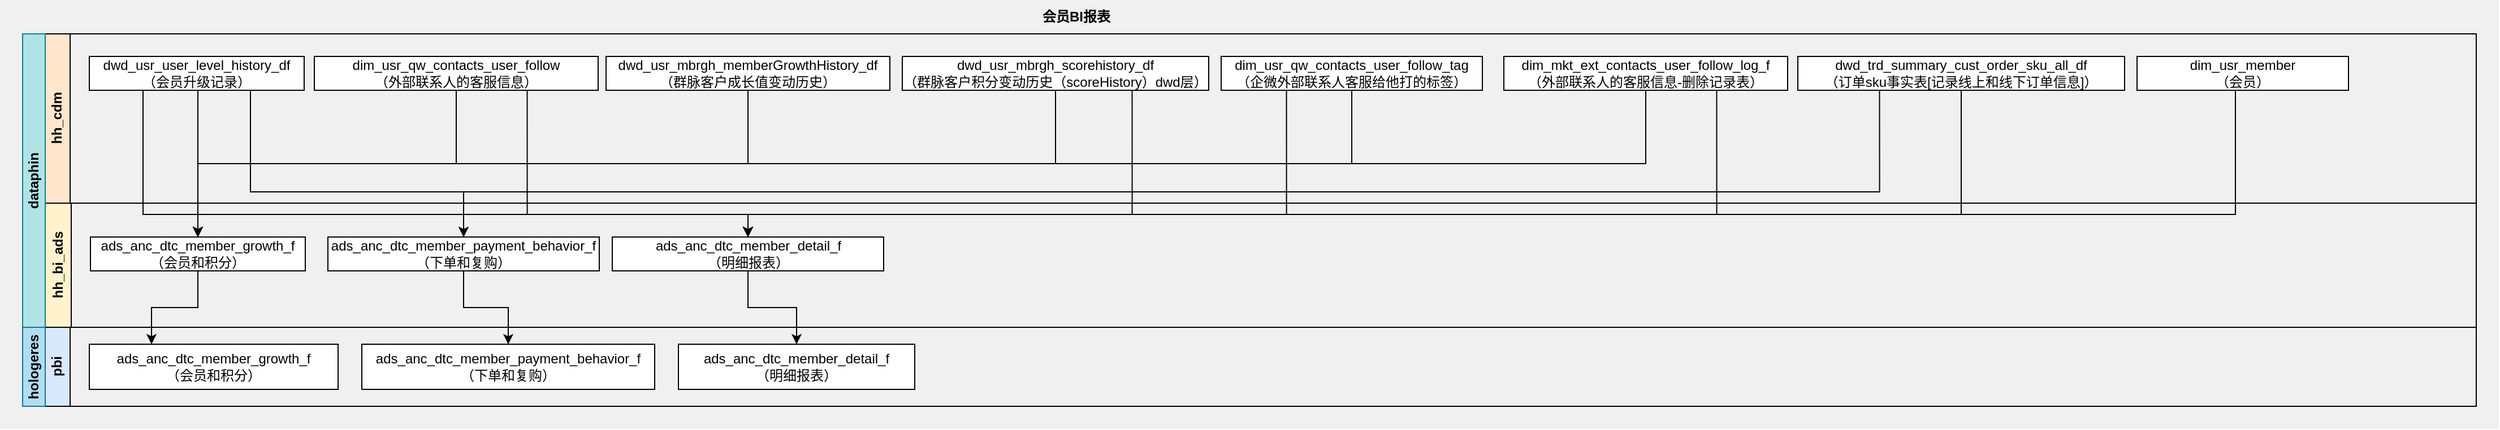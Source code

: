 <mxfile version="22.0.8" type="github">
  <diagram name="第 1 页" id="yU0wSqt5xm0Bpv5rsKml">
    <mxGraphModel dx="936" dy="474" grid="1" gridSize="10" guides="1" tooltips="1" connect="1" arrows="1" fold="1" page="1" pageScale="1" pageWidth="827" pageHeight="1169" math="0" shadow="0">
      <root>
        <mxCell id="0" />
        <mxCell id="1" parent="0" />
        <mxCell id="8uCemIRlxo18nO2lsWTb-1" value="" style="rounded=0;whiteSpace=wrap;html=1;fillColor=#F0F0F0;strokeColor=none;" vertex="1" parent="1">
          <mxGeometry x="40" y="30" width="2210" height="380" as="geometry" />
        </mxCell>
        <mxCell id="8uCemIRlxo18nO2lsWTb-2" value="hh_cdm" style="swimlane;horizontal=0;whiteSpace=wrap;html=1;startSize=23;collapsible=0;fillColor=#ffe6cc;strokeColor=default;" vertex="1" parent="1">
          <mxGeometry x="79" y="60" width="2151" height="150" as="geometry" />
        </mxCell>
        <mxCell id="8uCemIRlxo18nO2lsWTb-3" value="dwd_usr_user_level_history_df&lt;br&gt;（会员升级记录）" style="rounded=0;whiteSpace=wrap;html=1;" vertex="1" parent="8uCemIRlxo18nO2lsWTb-2">
          <mxGeometry x="40" y="20" width="190" height="30" as="geometry" />
        </mxCell>
        <mxCell id="8uCemIRlxo18nO2lsWTb-4" value="dim_usr_qw_contacts_user_follow&lt;br&gt;（外部联系人的客服信息）" style="rounded=0;whiteSpace=wrap;html=1;" vertex="1" parent="8uCemIRlxo18nO2lsWTb-2">
          <mxGeometry x="239" y="20" width="251" height="30" as="geometry" />
        </mxCell>
        <mxCell id="8uCemIRlxo18nO2lsWTb-5" value="dwd_usr_mbrgh_scorehistory_df&lt;br&gt;（群脉客户积分变动历史（scoreHistory）dwd层）" style="rounded=0;whiteSpace=wrap;html=1;" vertex="1" parent="8uCemIRlxo18nO2lsWTb-2">
          <mxGeometry x="759" y="20" width="271" height="30" as="geometry" />
        </mxCell>
        <mxCell id="8uCemIRlxo18nO2lsWTb-6" value="dim_mkt_ext_contacts_user_follow_log_f&lt;br&gt;（外部联系人的客服信息-删除记录表）" style="rounded=0;whiteSpace=wrap;html=1;" vertex="1" parent="8uCemIRlxo18nO2lsWTb-2">
          <mxGeometry x="1291" y="20" width="251" height="30" as="geometry" />
        </mxCell>
        <mxCell id="8uCemIRlxo18nO2lsWTb-7" value="dwd_trd_summary_cust_order_sku_all_df&lt;br&gt;（订单sku事实表[记录线上和线下订单信息]）" style="rounded=0;whiteSpace=wrap;html=1;" vertex="1" parent="8uCemIRlxo18nO2lsWTb-2">
          <mxGeometry x="1551" y="20" width="289" height="30" as="geometry" />
        </mxCell>
        <mxCell id="8uCemIRlxo18nO2lsWTb-48" value="dim_usr_member&lt;br&gt;（会员）" style="rounded=0;whiteSpace=wrap;html=1;" vertex="1" parent="8uCemIRlxo18nO2lsWTb-2">
          <mxGeometry x="1851" y="20" width="187" height="30" as="geometry" />
        </mxCell>
        <mxCell id="8uCemIRlxo18nO2lsWTb-9" value="hh_bi_ads" style="swimlane;horizontal=0;whiteSpace=wrap;html=1;startSize=23;collapsible=0;fillColor=#fff2cc;strokeColor=default;" vertex="1" parent="1">
          <mxGeometry x="80" y="210" width="2150" height="110" as="geometry" />
        </mxCell>
        <mxCell id="8uCemIRlxo18nO2lsWTb-10" value="ads_anc_dtc_member_growth_f&lt;br&gt;（会员和积分）" style="rounded=0;whiteSpace=wrap;html=1;" vertex="1" parent="8uCemIRlxo18nO2lsWTb-9">
          <mxGeometry x="40" y="30" width="190" height="30" as="geometry" />
        </mxCell>
        <mxCell id="8uCemIRlxo18nO2lsWTb-11" value="pbi" style="swimlane;horizontal=0;whiteSpace=wrap;html=1;startSize=23;collapsible=0;fillColor=#dae8fc;strokeColor=default;" vertex="1" parent="1">
          <mxGeometry x="79" y="320" width="2151" height="70" as="geometry" />
        </mxCell>
        <mxCell id="8uCemIRlxo18nO2lsWTb-12" value="ads_anc_dtc_member_growth_f&lt;br style=&quot;border-color: var(--border-color);&quot;&gt;（会员和积分）" style="rounded=0;whiteSpace=wrap;html=1;" vertex="1" parent="8uCemIRlxo18nO2lsWTb-11">
          <mxGeometry x="40" y="15" width="220" height="40" as="geometry" />
        </mxCell>
        <mxCell id="8uCemIRlxo18nO2lsWTb-13" value="ads_anc_dtc_member_payment_behavior_f&lt;br style=&quot;border-color: var(--border-color);&quot;&gt;（下单和复购）" style="rounded=0;whiteSpace=wrap;html=1;" vertex="1" parent="8uCemIRlxo18nO2lsWTb-11">
          <mxGeometry x="281" y="15" width="259" height="40" as="geometry" />
        </mxCell>
        <mxCell id="8uCemIRlxo18nO2lsWTb-14" value="ads_anc_dtc_member_detail_f&lt;br style=&quot;border-color: var(--border-color);&quot;&gt;（明细报表）" style="rounded=0;whiteSpace=wrap;html=1;" vertex="1" parent="8uCemIRlxo18nO2lsWTb-11">
          <mxGeometry x="561" y="15" width="209" height="40" as="geometry" />
        </mxCell>
        <mxCell id="8uCemIRlxo18nO2lsWTb-15" value="dataphin" style="rounded=0;whiteSpace=wrap;html=1;horizontal=0;fontStyle=1;fillColor=#b0e3e6;strokeColor=#0e8088;" vertex="1" parent="1">
          <mxGeometry x="60" y="60" width="20" height="260" as="geometry" />
        </mxCell>
        <mxCell id="8uCemIRlxo18nO2lsWTb-41" style="edgeStyle=orthogonalEdgeStyle;rounded=0;orthogonalLoop=1;jettySize=auto;html=1;exitX=0.5;exitY=1;exitDx=0;exitDy=0;entryX=0.5;entryY=0;entryDx=0;entryDy=0;" edge="1" parent="1" source="8uCemIRlxo18nO2lsWTb-18" target="8uCemIRlxo18nO2lsWTb-10">
          <mxGeometry relative="1" as="geometry" />
        </mxCell>
        <mxCell id="8uCemIRlxo18nO2lsWTb-18" value="dwd_usr_mbrgh_memberGrowthHistory_df&lt;br&gt;（群脉客户成长值变动历史）" style="rounded=0;whiteSpace=wrap;html=1;" vertex="1" parent="1">
          <mxGeometry x="576" y="80" width="251" height="30" as="geometry" />
        </mxCell>
        <mxCell id="8uCemIRlxo18nO2lsWTb-43" style="edgeStyle=orthogonalEdgeStyle;rounded=0;orthogonalLoop=1;jettySize=auto;html=1;exitX=0.5;exitY=1;exitDx=0;exitDy=0;entryX=0.5;entryY=0;entryDx=0;entryDy=0;" edge="1" parent="1" source="8uCemIRlxo18nO2lsWTb-22" target="8uCemIRlxo18nO2lsWTb-10">
          <mxGeometry relative="1" as="geometry" />
        </mxCell>
        <mxCell id="8uCemIRlxo18nO2lsWTb-50" style="edgeStyle=orthogonalEdgeStyle;rounded=0;orthogonalLoop=1;jettySize=auto;html=1;exitX=0.25;exitY=1;exitDx=0;exitDy=0;entryX=0.5;entryY=0;entryDx=0;entryDy=0;" edge="1" parent="1" source="8uCemIRlxo18nO2lsWTb-22" target="8uCemIRlxo18nO2lsWTb-30">
          <mxGeometry relative="1" as="geometry">
            <Array as="points">
              <mxPoint x="1178" y="220" />
              <mxPoint x="702" y="220" />
            </Array>
          </mxGeometry>
        </mxCell>
        <mxCell id="8uCemIRlxo18nO2lsWTb-22" value="dim_usr_qw_contacts_user_follow_tag&lt;br&gt;（企微外部联系人客服给他打的标签）" style="rounded=0;whiteSpace=wrap;html=1;" vertex="1" parent="1">
          <mxGeometry x="1120" y="80" width="231" height="30" as="geometry" />
        </mxCell>
        <mxCell id="8uCemIRlxo18nO2lsWTb-26" style="edgeStyle=orthogonalEdgeStyle;rounded=0;orthogonalLoop=1;jettySize=auto;html=1;exitX=0.5;exitY=1;exitDx=0;exitDy=0;entryX=0.5;entryY=0;entryDx=0;entryDy=0;" edge="1" parent="1" source="8uCemIRlxo18nO2lsWTb-27" target="8uCemIRlxo18nO2lsWTb-13">
          <mxGeometry relative="1" as="geometry" />
        </mxCell>
        <mxCell id="8uCemIRlxo18nO2lsWTb-27" value="ads_anc_dtc_member_payment_behavior_f&lt;br&gt;（下单和复购）" style="rounded=0;whiteSpace=wrap;html=1;" vertex="1" parent="1">
          <mxGeometry x="330" y="240" width="240" height="30" as="geometry" />
        </mxCell>
        <mxCell id="8uCemIRlxo18nO2lsWTb-29" style="edgeStyle=orthogonalEdgeStyle;rounded=0;orthogonalLoop=1;jettySize=auto;html=1;exitX=0.5;exitY=1;exitDx=0;exitDy=0;entryX=0.5;entryY=0;entryDx=0;entryDy=0;" edge="1" parent="1" source="8uCemIRlxo18nO2lsWTb-30" target="8uCemIRlxo18nO2lsWTb-14">
          <mxGeometry relative="1" as="geometry" />
        </mxCell>
        <mxCell id="8uCemIRlxo18nO2lsWTb-30" value="ads_anc_dtc_member_detail_f&lt;br&gt;（明细报表）" style="rounded=0;whiteSpace=wrap;html=1;" vertex="1" parent="1">
          <mxGeometry x="581.5" y="240" width="240" height="30" as="geometry" />
        </mxCell>
        <mxCell id="8uCemIRlxo18nO2lsWTb-37" value="hologeres" style="rounded=0;whiteSpace=wrap;html=1;horizontal=0;fontStyle=1;fillColor=#b1ddf0;strokeColor=#10739e;" vertex="1" parent="1">
          <mxGeometry x="60" y="320" width="20" height="70" as="geometry" />
        </mxCell>
        <mxCell id="8uCemIRlxo18nO2lsWTb-38" style="edgeStyle=orthogonalEdgeStyle;rounded=0;orthogonalLoop=1;jettySize=auto;html=1;exitX=0.5;exitY=1;exitDx=0;exitDy=0;entryX=0.25;entryY=0;entryDx=0;entryDy=0;" edge="1" parent="1" source="8uCemIRlxo18nO2lsWTb-10" target="8uCemIRlxo18nO2lsWTb-12">
          <mxGeometry relative="1" as="geometry" />
        </mxCell>
        <mxCell id="8uCemIRlxo18nO2lsWTb-39" style="edgeStyle=orthogonalEdgeStyle;rounded=0;orthogonalLoop=1;jettySize=auto;html=1;exitX=0.5;exitY=1;exitDx=0;exitDy=0;entryX=0.5;entryY=0;entryDx=0;entryDy=0;" edge="1" parent="1" source="8uCemIRlxo18nO2lsWTb-3" target="8uCemIRlxo18nO2lsWTb-10">
          <mxGeometry relative="1" as="geometry">
            <Array as="points">
              <mxPoint x="215" y="110" />
            </Array>
          </mxGeometry>
        </mxCell>
        <mxCell id="8uCemIRlxo18nO2lsWTb-40" style="edgeStyle=orthogonalEdgeStyle;rounded=0;orthogonalLoop=1;jettySize=auto;html=1;exitX=0.5;exitY=1;exitDx=0;exitDy=0;entryX=0.5;entryY=0;entryDx=0;entryDy=0;" edge="1" parent="1" source="8uCemIRlxo18nO2lsWTb-4" target="8uCemIRlxo18nO2lsWTb-10">
          <mxGeometry relative="1" as="geometry" />
        </mxCell>
        <mxCell id="8uCemIRlxo18nO2lsWTb-42" style="edgeStyle=orthogonalEdgeStyle;rounded=0;orthogonalLoop=1;jettySize=auto;html=1;exitX=0.5;exitY=1;exitDx=0;exitDy=0;entryX=0.5;entryY=0;entryDx=0;entryDy=0;" edge="1" parent="1" source="8uCemIRlxo18nO2lsWTb-5" target="8uCemIRlxo18nO2lsWTb-10">
          <mxGeometry relative="1" as="geometry" />
        </mxCell>
        <mxCell id="8uCemIRlxo18nO2lsWTb-44" style="edgeStyle=orthogonalEdgeStyle;rounded=0;orthogonalLoop=1;jettySize=auto;html=1;exitX=0.5;exitY=1;exitDx=0;exitDy=0;entryX=0.5;entryY=0;entryDx=0;entryDy=0;" edge="1" parent="1" source="8uCemIRlxo18nO2lsWTb-6" target="8uCemIRlxo18nO2lsWTb-10">
          <mxGeometry relative="1" as="geometry" />
        </mxCell>
        <mxCell id="8uCemIRlxo18nO2lsWTb-46" style="edgeStyle=orthogonalEdgeStyle;rounded=0;orthogonalLoop=1;jettySize=auto;html=1;exitX=0.75;exitY=1;exitDx=0;exitDy=0;" edge="1" parent="1" source="8uCemIRlxo18nO2lsWTb-3" target="8uCemIRlxo18nO2lsWTb-27">
          <mxGeometry relative="1" as="geometry">
            <Array as="points">
              <mxPoint x="262" y="200" />
              <mxPoint x="450" y="200" />
            </Array>
          </mxGeometry>
        </mxCell>
        <mxCell id="8uCemIRlxo18nO2lsWTb-47" style="edgeStyle=orthogonalEdgeStyle;rounded=0;orthogonalLoop=1;jettySize=auto;html=1;exitX=0.25;exitY=1;exitDx=0;exitDy=0;entryX=0.5;entryY=0;entryDx=0;entryDy=0;" edge="1" parent="1" source="8uCemIRlxo18nO2lsWTb-7" target="8uCemIRlxo18nO2lsWTb-27">
          <mxGeometry relative="1" as="geometry">
            <Array as="points">
              <mxPoint x="1702" y="200" />
              <mxPoint x="450" y="200" />
            </Array>
          </mxGeometry>
        </mxCell>
        <mxCell id="8uCemIRlxo18nO2lsWTb-54" style="edgeStyle=orthogonalEdgeStyle;rounded=0;orthogonalLoop=1;jettySize=auto;html=1;exitX=0.5;exitY=1;exitDx=0;exitDy=0;entryX=0.5;entryY=0;entryDx=0;entryDy=0;" edge="1" parent="1" source="8uCemIRlxo18nO2lsWTb-48" target="8uCemIRlxo18nO2lsWTb-30">
          <mxGeometry relative="1" as="geometry">
            <Array as="points">
              <mxPoint x="2017" y="220" />
              <mxPoint x="702" y="220" />
            </Array>
          </mxGeometry>
        </mxCell>
        <mxCell id="8uCemIRlxo18nO2lsWTb-51" style="edgeStyle=orthogonalEdgeStyle;rounded=0;orthogonalLoop=1;jettySize=auto;html=1;exitX=0.75;exitY=1;exitDx=0;exitDy=0;entryX=0.5;entryY=0;entryDx=0;entryDy=0;" edge="1" parent="1" source="8uCemIRlxo18nO2lsWTb-5" target="8uCemIRlxo18nO2lsWTb-30">
          <mxGeometry relative="1" as="geometry">
            <Array as="points">
              <mxPoint x="1041" y="220" />
              <mxPoint x="702" y="220" />
            </Array>
          </mxGeometry>
        </mxCell>
        <mxCell id="8uCemIRlxo18nO2lsWTb-52" style="edgeStyle=orthogonalEdgeStyle;rounded=0;orthogonalLoop=1;jettySize=auto;html=1;exitX=0.75;exitY=1;exitDx=0;exitDy=0;entryX=0.5;entryY=0;entryDx=0;entryDy=0;" edge="1" parent="1" source="8uCemIRlxo18nO2lsWTb-4" target="8uCemIRlxo18nO2lsWTb-30">
          <mxGeometry relative="1" as="geometry">
            <Array as="points">
              <mxPoint x="506" y="220" />
              <mxPoint x="702" y="220" />
            </Array>
          </mxGeometry>
        </mxCell>
        <mxCell id="8uCemIRlxo18nO2lsWTb-55" style="edgeStyle=orthogonalEdgeStyle;rounded=0;orthogonalLoop=1;jettySize=auto;html=1;exitX=0.75;exitY=1;exitDx=0;exitDy=0;entryX=0.5;entryY=0;entryDx=0;entryDy=0;" edge="1" parent="1" source="8uCemIRlxo18nO2lsWTb-6" target="8uCemIRlxo18nO2lsWTb-30">
          <mxGeometry relative="1" as="geometry">
            <Array as="points">
              <mxPoint x="1558" y="220" />
              <mxPoint x="702" y="220" />
            </Array>
          </mxGeometry>
        </mxCell>
        <mxCell id="8uCemIRlxo18nO2lsWTb-56" style="edgeStyle=orthogonalEdgeStyle;rounded=0;orthogonalLoop=1;jettySize=auto;html=1;exitX=0.25;exitY=1;exitDx=0;exitDy=0;entryX=0.5;entryY=0;entryDx=0;entryDy=0;" edge="1" parent="1" source="8uCemIRlxo18nO2lsWTb-3" target="8uCemIRlxo18nO2lsWTb-30">
          <mxGeometry relative="1" as="geometry">
            <Array as="points">
              <mxPoint x="167" y="220" />
              <mxPoint x="702" y="220" />
            </Array>
          </mxGeometry>
        </mxCell>
        <mxCell id="8uCemIRlxo18nO2lsWTb-57" style="edgeStyle=orthogonalEdgeStyle;rounded=0;orthogonalLoop=1;jettySize=auto;html=1;exitX=0.5;exitY=1;exitDx=0;exitDy=0;entryX=0.5;entryY=0;entryDx=0;entryDy=0;" edge="1" parent="1" source="8uCemIRlxo18nO2lsWTb-7" target="8uCemIRlxo18nO2lsWTb-30">
          <mxGeometry relative="1" as="geometry">
            <Array as="points">
              <mxPoint x="1775" y="220" />
              <mxPoint x="702" y="220" />
            </Array>
          </mxGeometry>
        </mxCell>
        <mxCell id="8uCemIRlxo18nO2lsWTb-58" value="&lt;b&gt;会员BI报表&lt;/b&gt;" style="text;html=1;strokeColor=none;fillColor=none;align=center;verticalAlign=middle;whiteSpace=wrap;rounded=0;" vertex="1" parent="1">
          <mxGeometry x="944" y="30" width="96" height="30" as="geometry" />
        </mxCell>
      </root>
    </mxGraphModel>
  </diagram>
</mxfile>
